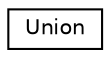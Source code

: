 digraph "Graphical Class Hierarchy"
{
  edge [fontname="Helvetica",fontsize="10",labelfontname="Helvetica",labelfontsize="10"];
  node [fontname="Helvetica",fontsize="10",shape=record];
  rankdir="LR";
  Node0 [label="Union",height=0.2,width=0.4,color="black", fillcolor="white", style="filled",URL="$union_union.html"];
}
